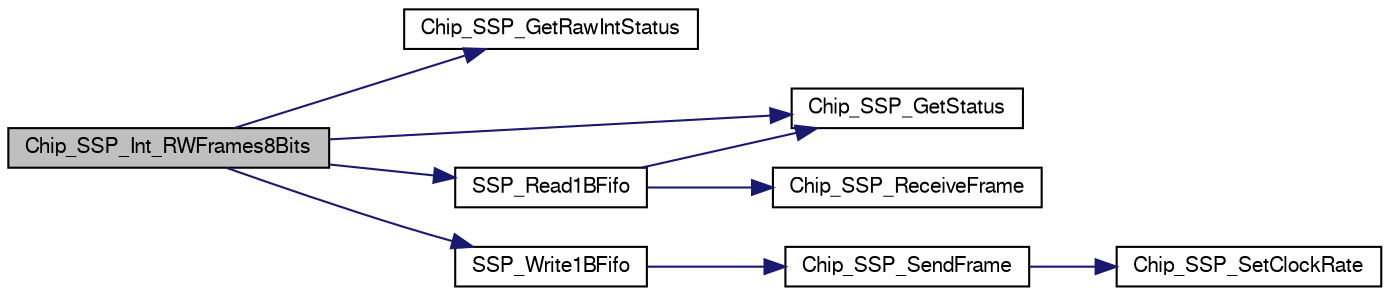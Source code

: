 digraph "Chip_SSP_Int_RWFrames8Bits"
{
  edge [fontname="FreeSans",fontsize="10",labelfontname="FreeSans",labelfontsize="10"];
  node [fontname="FreeSans",fontsize="10",shape=record];
  rankdir="LR";
  Node1 [label="Chip_SSP_Int_RWFrames8Bits",height=0.2,width=0.4,color="black", fillcolor="grey75", style="filled", fontcolor="black"];
  Node1 -> Node2 [color="midnightblue",fontsize="10",style="solid"];
  Node2 [label="Chip_SSP_GetRawIntStatus",height=0.2,width=0.4,color="black", fillcolor="white", style="filled",URL="$group__SSP__17XX__40XX.html#ga0cc48f6c5bea491f2965b5b6fd0dcf69",tooltip="Get the raw interrupt status. "];
  Node1 -> Node3 [color="midnightblue",fontsize="10",style="solid"];
  Node3 [label="SSP_Read1BFifo",height=0.2,width=0.4,color="black", fillcolor="white", style="filled",URL="$ssp__17xx__40xx_8c.html#aca75d71df356e4e04cbcbeadf96c52c6"];
  Node3 -> Node4 [color="midnightblue",fontsize="10",style="solid"];
  Node4 [label="Chip_SSP_GetStatus",height=0.2,width=0.4,color="black", fillcolor="white", style="filled",URL="$group__SSP__17XX__40XX.html#ga82dd278bcdbd80eaacc43abc211a970f",tooltip="Get the current status of SSP controller. "];
  Node3 -> Node5 [color="midnightblue",fontsize="10",style="solid"];
  Node5 [label="Chip_SSP_ReceiveFrame",height=0.2,width=0.4,color="black", fillcolor="white", style="filled",URL="$group__SSP__17XX__40XX.html#ga7da053acf90aff24ca59bdf673207aac",tooltip="Get received SSP data. "];
  Node1 -> Node4 [color="midnightblue",fontsize="10",style="solid"];
  Node1 -> Node6 [color="midnightblue",fontsize="10",style="solid"];
  Node6 [label="SSP_Write1BFifo",height=0.2,width=0.4,color="black", fillcolor="white", style="filled",URL="$ssp__17xx__40xx_8c.html#a71e1884ac83b1945523e96f19674efcd"];
  Node6 -> Node7 [color="midnightblue",fontsize="10",style="solid"];
  Node7 [label="Chip_SSP_SendFrame",height=0.2,width=0.4,color="black", fillcolor="white", style="filled",URL="$group__SSP__17XX__40XX.html#gab01849b80cad7f46924a04346560006c",tooltip="Send SSP 16-bit data. "];
  Node7 -> Node8 [color="midnightblue",fontsize="10",style="solid"];
  Node8 [label="Chip_SSP_SetClockRate",height=0.2,width=0.4,color="black", fillcolor="white", style="filled",URL="$group__SSP__17XX__40XX.html#ga49832a18e0618a82afd66caa6f868445",tooltip="Set up output clocks per bit for SSP bus. "];
}
